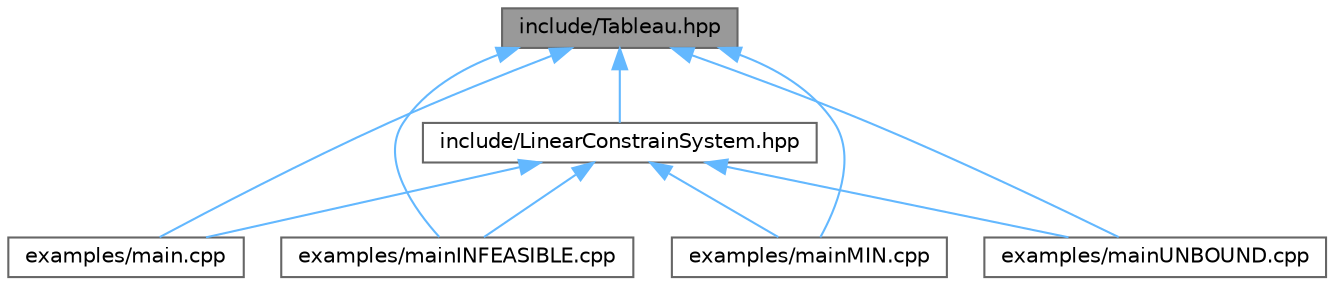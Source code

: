 digraph "include/Tableau.hpp"
{
 // LATEX_PDF_SIZE
  bgcolor="transparent";
  edge [fontname=Helvetica,fontsize=10,labelfontname=Helvetica,labelfontsize=10];
  node [fontname=Helvetica,fontsize=10,shape=box,height=0.2,width=0.4];
  Node1 [label="include/Tableau.hpp",height=0.2,width=0.4,color="gray40", fillcolor="grey60", style="filled", fontcolor="black",tooltip=" "];
  Node1 -> Node2 [dir="back",color="steelblue1",style="solid"];
  Node2 [label="examples/main.cpp",height=0.2,width=0.4,color="grey40", fillcolor="white", style="filled",URL="$main_8cpp.html",tooltip=" "];
  Node1 -> Node3 [dir="back",color="steelblue1",style="solid"];
  Node3 [label="examples/mainINFEASIBLE.cpp",height=0.2,width=0.4,color="grey40", fillcolor="white", style="filled",URL="$mainINFEASIBLE_8cpp.html",tooltip=" "];
  Node1 -> Node4 [dir="back",color="steelblue1",style="solid"];
  Node4 [label="examples/mainMIN.cpp",height=0.2,width=0.4,color="grey40", fillcolor="white", style="filled",URL="$mainMIN_8cpp.html",tooltip=" "];
  Node1 -> Node5 [dir="back",color="steelblue1",style="solid"];
  Node5 [label="examples/mainUNBOUND.cpp",height=0.2,width=0.4,color="grey40", fillcolor="white", style="filled",URL="$mainUNBOUND_8cpp.html",tooltip=" "];
  Node1 -> Node6 [dir="back",color="steelblue1",style="solid"];
  Node6 [label="include/LinearConstrainSystem.hpp",height=0.2,width=0.4,color="grey40", fillcolor="white", style="filled",URL="$LinearConstrainSystem_8hpp.html",tooltip=" "];
  Node6 -> Node2 [dir="back",color="steelblue1",style="solid"];
  Node6 -> Node3 [dir="back",color="steelblue1",style="solid"];
  Node6 -> Node4 [dir="back",color="steelblue1",style="solid"];
  Node6 -> Node5 [dir="back",color="steelblue1",style="solid"];
}
